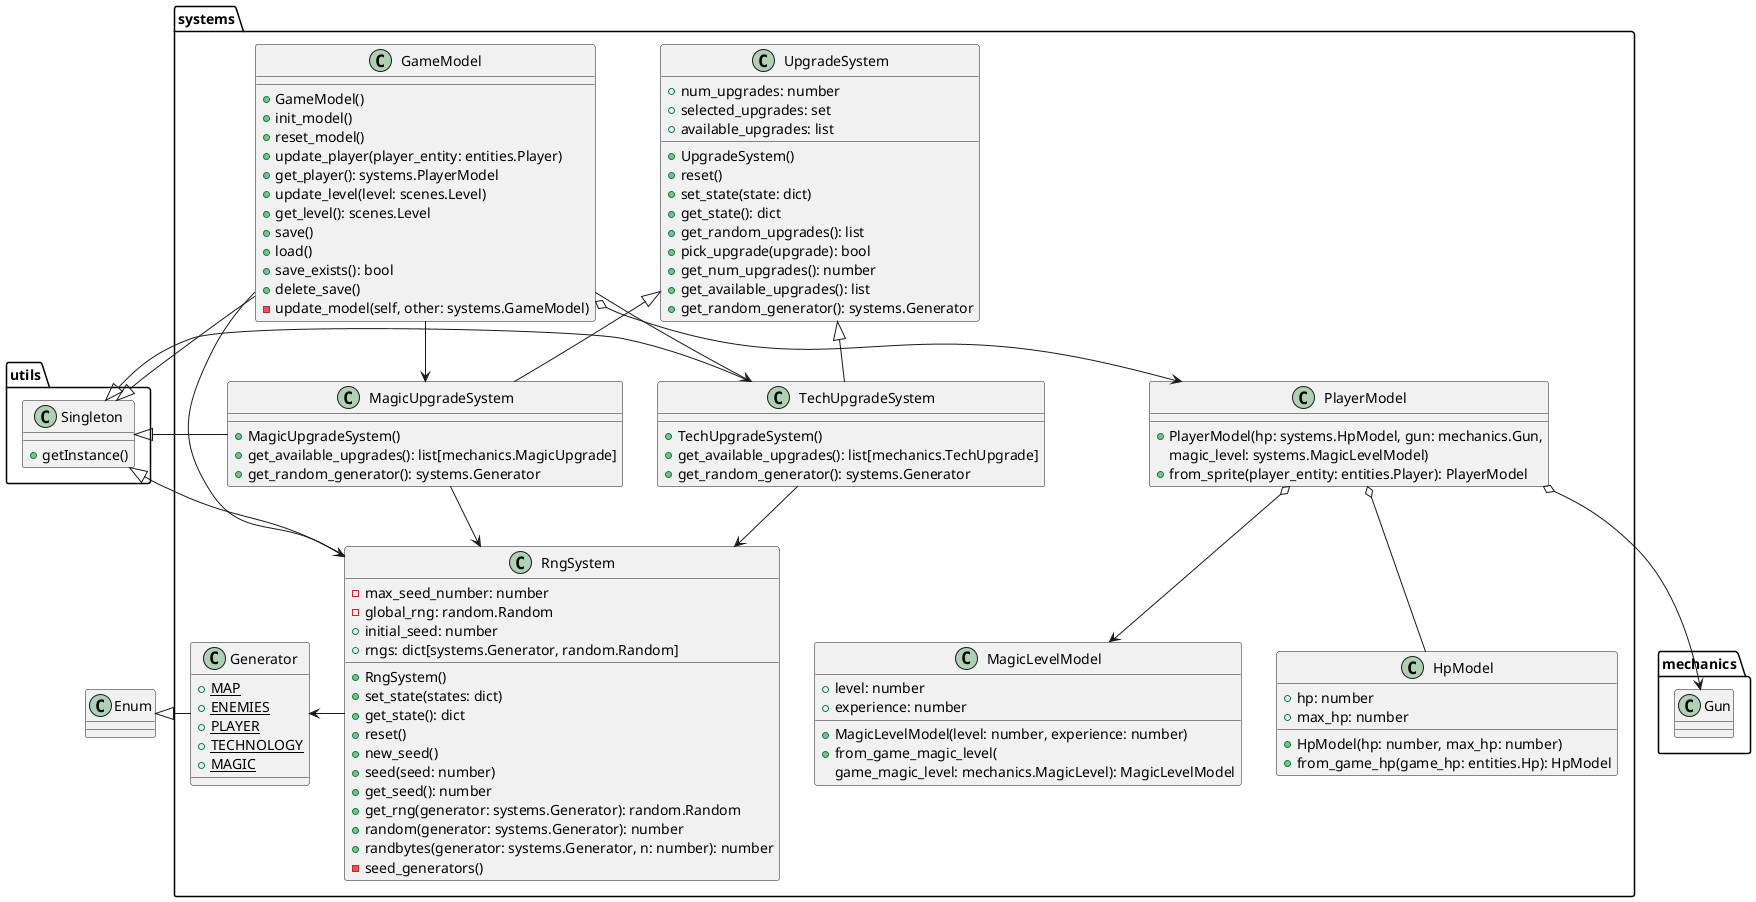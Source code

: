 @startuml internal_systems


class utils.Singleton{
    + getInstance()
}

class systems.GameModel extends utils.Singleton{

    + GameModel()
    + init_model()
    + reset_model()
    + update_player(player_entity: entities.Player)
    + get_player(): systems.PlayerModel
    + update_level(level: scenes.Level)
    + get_level(): scenes.Level
    + save()
    + load()
    + save_exists(): bool
    + delete_save()
    - update_model(self, other: systems.GameModel)
}

systems.GameModel o--> systems.PlayerModel
systems.GameModel --> systems.TechUpgradeSystem
systems.GameModel --> systems.MagicUpgradeSystem
systems.GameModel --> systems.RngSystem

class systems.PlayerModel{
    + PlayerModel(hp: systems.HpModel, gun: mechanics.Gun,
    magic_level: systems.MagicLevelModel)
    + from_sprite(player_entity: entities.Player): PlayerModel
}


systems.PlayerModel o--> mechanics.Gun
systems.PlayerModel o--> systems.MagicLevelModel
systems.PlayerModel o-- systems.HpModel

class systems.HpModel{
    + hp: number
    + max_hp: number

    + HpModel(hp: number, max_hp: number)
    + from_game_hp(game_hp: entities.Hp): HpModel
}

class systems.MagicLevelModel{
    + level: number
    + experience: number

    + MagicLevelModel(level: number, experience: number)
    + from_game_magic_level(
    game_magic_level: mechanics.MagicLevel): MagicLevelModel
}

class systems.UpgradeSystem{
    + num_upgrades: number
    + selected_upgrades: set
    + available_upgrades: list

    + UpgradeSystem()
    + reset()
    + set_state(state: dict)
    + get_state(): dict
    + get_random_upgrades(): list
    + pick_upgrade(upgrade): bool
    + get_num_upgrades(): number
    + get_available_upgrades(): list
    + get_random_generator(): systems.Generator
}

class systems.TechUpgradeSystem extends systems.UpgradeSystem{
    + TechUpgradeSystem()
    + get_available_upgrades(): list[mechanics.TechUpgrade]
    + get_random_generator(): systems.Generator
}
systems.TechUpgradeSystem --|> utils.Singleton
systems.TechUpgradeSystem --> systems.RngSystem

class systems.MagicUpgradeSystem extends systems.UpgradeSystem{
    + MagicUpgradeSystem()
    + get_available_upgrades(): list[mechanics.MagicUpgrade]
    + get_random_generator(): systems.Generator
}

systems.MagicUpgradeSystem --|> utils.Singleton
systems.MagicUpgradeSystem --> systems.RngSystem

class systems.Generator {
    + {static} MAP
    + {static} ENEMIES
    + {static} PLAYER
    + {static} TECHNOLOGY
    + {static} MAGIC
}

systems.Generator -left-|> Enum

class systems.RngSystem extends utils.Singleton{
    - max_seed_number: number
    - global_rng: random.Random
    + initial_seed: number
    + rngs: dict[systems.Generator, random.Random]

    + RngSystem()
    + set_state(states: dict)
    + get_state(): dict
    + reset()
    + new_seed()
    + seed(seed: number)
    + get_seed(): number
    + get_rng(generator: systems.Generator): random.Random
    + random(generator: systems.Generator): number
    + randbytes(generator: systems.Generator, n: number): number
    - seed_generators()
}

systems.RngSystem -left-> systems.Generator


@enduml